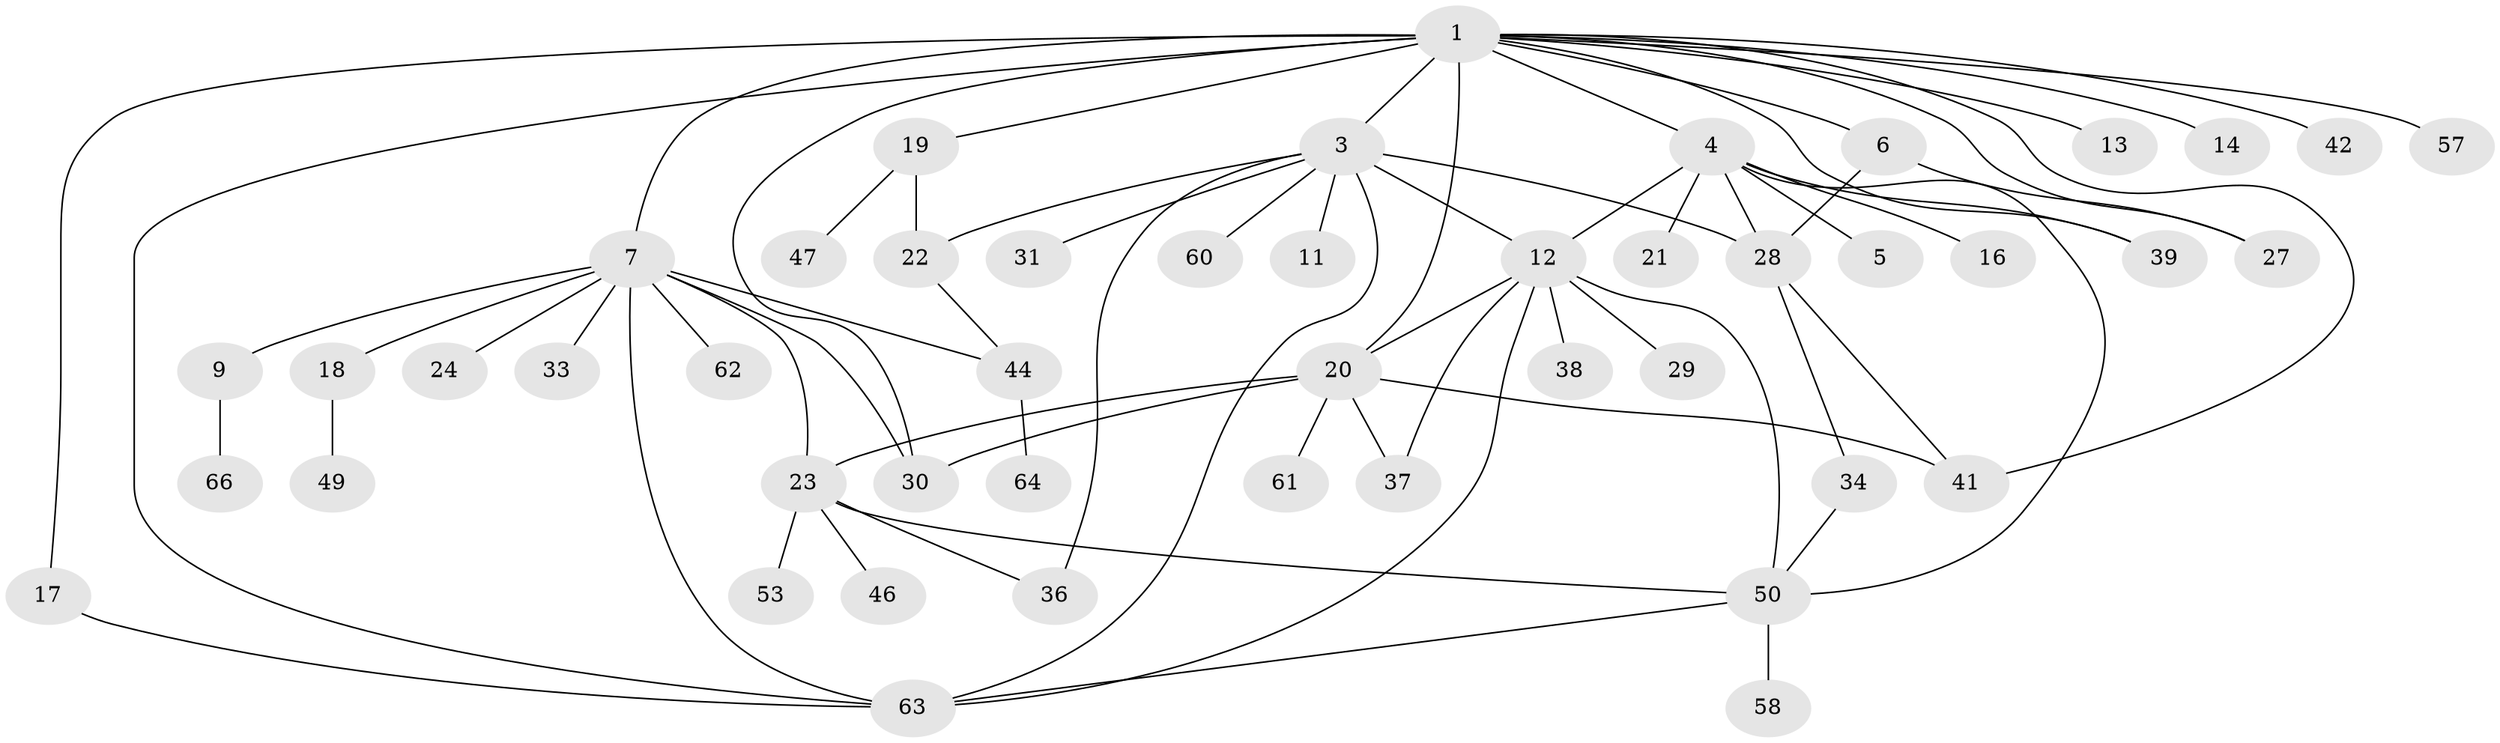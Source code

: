 // Generated by graph-tools (version 1.1) at 2025/23/03/03/25 07:23:55]
// undirected, 47 vertices, 69 edges
graph export_dot {
graph [start="1"]
  node [color=gray90,style=filled];
  1 [super="+2"];
  3 [super="+8"];
  4 [super="+10"];
  5;
  6;
  7 [super="+15"];
  9 [super="+48"];
  11 [super="+45"];
  12 [super="+32"];
  13;
  14;
  16;
  17;
  18;
  19 [super="+35"];
  20 [super="+59"];
  21;
  22 [super="+56"];
  23 [super="+25"];
  24 [super="+26"];
  27;
  28 [super="+40"];
  29;
  30 [super="+55"];
  31;
  33;
  34 [super="+43"];
  36 [super="+51"];
  37;
  38;
  39;
  41;
  42;
  44;
  46;
  47;
  49 [super="+54"];
  50 [super="+52"];
  53;
  57;
  58;
  60;
  61;
  62;
  63 [super="+65"];
  64;
  66;
  1 -- 3 [weight=2];
  1 -- 4;
  1 -- 6;
  1 -- 7 [weight=2];
  1 -- 13;
  1 -- 14;
  1 -- 17;
  1 -- 19;
  1 -- 20 [weight=2];
  1 -- 27;
  1 -- 30;
  1 -- 39;
  1 -- 41;
  1 -- 42;
  1 -- 57;
  1 -- 63;
  3 -- 11;
  3 -- 12;
  3 -- 22;
  3 -- 28;
  3 -- 36;
  3 -- 60;
  3 -- 63;
  3 -- 31;
  4 -- 5;
  4 -- 12;
  4 -- 16;
  4 -- 21;
  4 -- 39;
  4 -- 50;
  4 -- 28;
  6 -- 27;
  6 -- 28;
  7 -- 9;
  7 -- 18;
  7 -- 24 [weight=2];
  7 -- 30;
  7 -- 33;
  7 -- 63;
  7 -- 23;
  7 -- 44;
  7 -- 62;
  9 -- 66;
  12 -- 20;
  12 -- 29;
  12 -- 37;
  12 -- 50;
  12 -- 38;
  12 -- 63;
  17 -- 63;
  18 -- 49;
  19 -- 22;
  19 -- 47;
  20 -- 41;
  20 -- 61;
  20 -- 37;
  20 -- 23;
  20 -- 30;
  22 -- 44;
  23 -- 46;
  23 -- 53;
  23 -- 50;
  23 -- 36;
  28 -- 34;
  28 -- 41;
  34 -- 50;
  44 -- 64;
  50 -- 58;
  50 -- 63;
}
